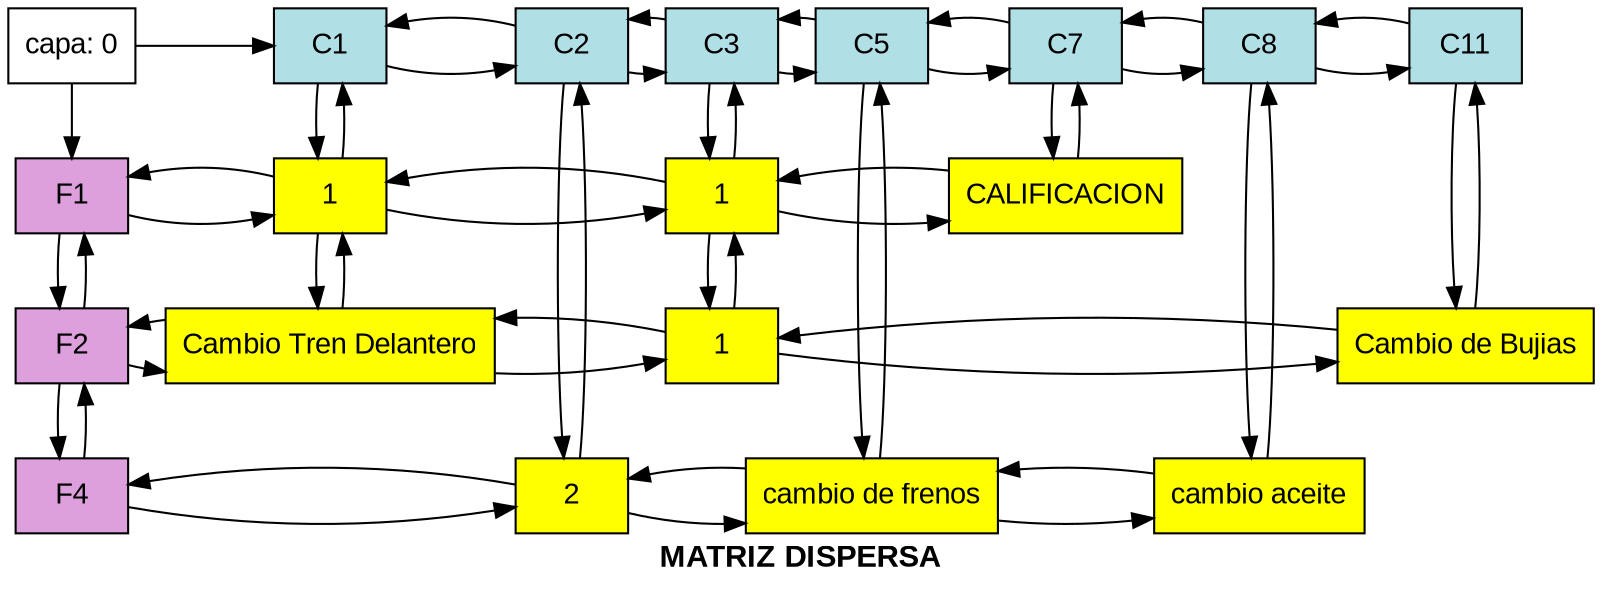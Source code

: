 digraph T{ 
node[shape=box fontname="Arial" fillcolor="white" style=filled ];
root[label = "capa: 0", group=1];
label = "MATRIZ DISPERSA" 
fontname="Arial Black" 
fontsize="15pt" 

F1[label="F1",fillcolor="plum",group=1];
F2[label="F2",fillcolor="plum",group=1];
F4[label="F4",fillcolor="plum",group=1];
F1->F2;
F2->F1;
F2->F4;
F4->F2;
C1[label="C1",fillcolor="powderblue",group=2];
C2[label="C2",fillcolor="powderblue",group=3];
C3[label="C3",fillcolor="powderblue",group=4];
C5[label="C5",fillcolor="powderblue",group=6];
C7[label="C7",fillcolor="powderblue",group=8];
C8[label="C8",fillcolor="powderblue",group=9];
C11[label="C11",fillcolor="powderblue",group=12];
C1->C2;
C2->C1;
C2->C3;
C3->C2;
C3->C5;
C5->C3;
C5->C7;
C7->C5;
C7->C8;
C8->C7;
C8->C11;
C11->C8;
root->F1;
 root->C1;
{rank=same;root;C1;C2;C3;C5;C7;C8;C11;}
N1_1[label="1",group="2", fillcolor="yellow"];
N1_3[label="1",group="4", fillcolor="yellow"];
N1_7[label="CALIFICACION",group="8", fillcolor="yellow"];
N2_1[label="Cambio Tren Delantero",group="2", fillcolor="yellow"];
N2_3[label="1",group="4", fillcolor="yellow"];
N2_11[label="Cambio de Bujias",group="12", fillcolor="yellow"];
N4_2[label="2",group="3", fillcolor="yellow"];
N4_5[label="cambio de frenos",group="6", fillcolor="yellow"];
N4_8[label="cambio aceite",group="9", fillcolor="yellow"];
F1->N1_1;
N1_1->F1;
N1_1->N1_3;
N1_3->N1_1;
N1_3->N1_7;
N1_7->N1_3;
{rank = same;F1;N1_1;N1_3;N1_7;}
F2->N2_1;
N2_1->F2;
N2_1->N2_3;
N2_3->N2_1;
N2_3->N2_11;
N2_11->N2_3;
{rank = same;F2;N2_1;N2_3;N2_11;}
F4->N4_2;
N4_2->F4;
N4_2->N4_5;
N4_5->N4_2;
N4_5->N4_8;
N4_8->N4_5;
{rank = same;F4;N4_2;N4_5;N4_8;}
C1->N1_1;
N1_1->C1;
N2_1->N1_1;
N1_1->N2_1;
C2->N4_2;
N4_2->C2;
C3->N1_3;
N1_3->C3;
N2_3->N1_3;
N1_3->N2_3;
C5->N4_5;
N4_5->C5;
C7->N1_7;
N1_7->C7;
C8->N4_8;
N4_8->C8;
C11->N2_11;
N2_11->C11;
}